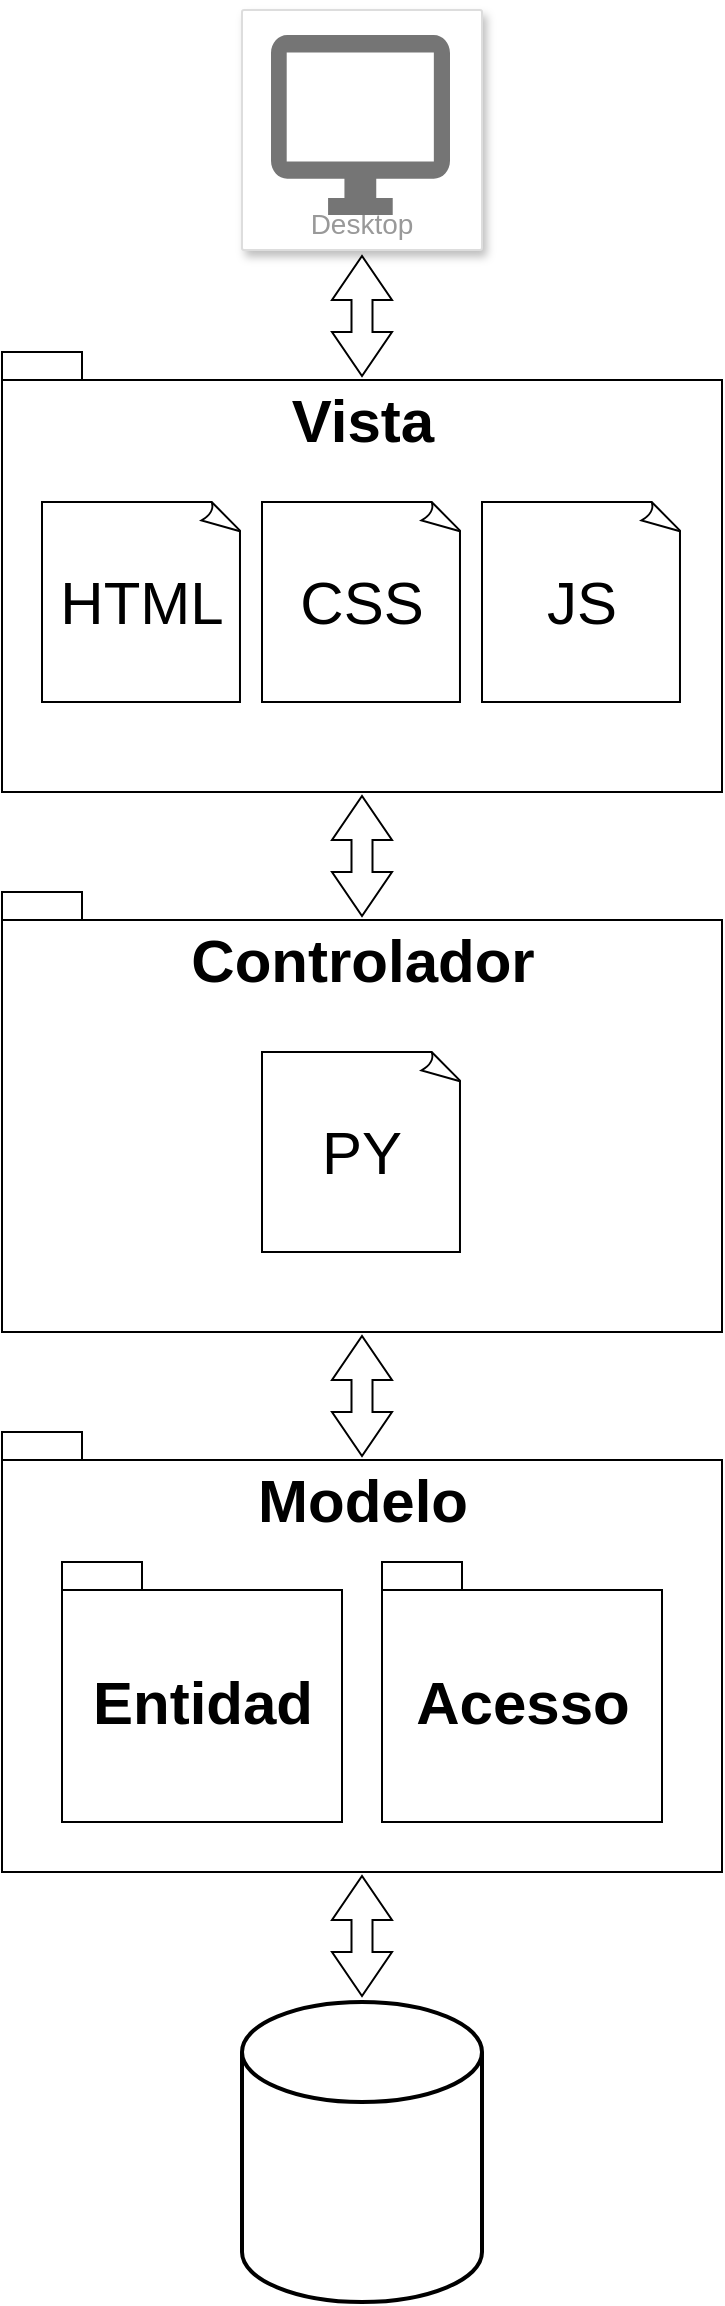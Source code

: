 <mxfile version="20.2.8" type="device" pages="2"><diagram id="1ODiky8oOXQyALTsi6lV" name="MVC"><mxGraphModel dx="942" dy="582" grid="1" gridSize="10" guides="1" tooltips="1" connect="1" arrows="1" fold="1" page="1" pageScale="1" pageWidth="827" pageHeight="1169" math="0" shadow="0"><root><mxCell id="0"/><mxCell id="1" parent="0"/><mxCell id="aVxNvfsXQ5dD_XpQHYoW-1" value="&lt;font style=&quot;font-size: 30px;&quot;&gt;Vista&lt;/font&gt;" style="shape=folder;fontStyle=1;spacingTop=10;tabWidth=40;tabHeight=14;tabPosition=left;html=1;verticalAlign=top;" parent="1" vertex="1"><mxGeometry x="200" y="185" width="360" height="220" as="geometry"/></mxCell><mxCell id="aVxNvfsXQ5dD_XpQHYoW-3" value="Desktop" style="strokeColor=#dddddd;shadow=1;strokeWidth=1;rounded=1;absoluteArcSize=1;arcSize=2;labelPosition=center;verticalLabelPosition=middle;align=center;verticalAlign=bottom;spacingLeft=0;fontColor=#999999;fontSize=14;whiteSpace=wrap;spacingBottom=2;" parent="1" vertex="1"><mxGeometry x="320" y="14" width="120" height="120" as="geometry"/></mxCell><mxCell id="aVxNvfsXQ5dD_XpQHYoW-4" value="" style="sketch=0;dashed=0;connectable=0;html=1;fillColor=#757575;strokeColor=none;shape=mxgraph.gcp2.desktop;part=1;" parent="aVxNvfsXQ5dD_XpQHYoW-3" vertex="1"><mxGeometry x="0.5" width="89.5" height="90" relative="1" as="geometry"><mxPoint x="-45.5" y="12.5" as="offset"/></mxGeometry></mxCell><mxCell id="aVxNvfsXQ5dD_XpQHYoW-5" value="Controlador" style="shape=folder;fontStyle=1;spacingTop=10;tabWidth=40;tabHeight=14;tabPosition=left;html=1;horizontal=1;verticalAlign=top;fontSize=30;" parent="1" vertex="1"><mxGeometry x="200" y="455" width="360" height="220" as="geometry"/></mxCell><UserObject label="Modelo" link="data:page/id,ZQmIOgsKu20kKeS-N8xk" id="aVxNvfsXQ5dD_XpQHYoW-6"><mxCell style="shape=folder;fontStyle=1;spacingTop=10;tabWidth=40;tabHeight=14;tabPosition=left;html=1;verticalAlign=top;fontSize=30;" parent="1" vertex="1"><mxGeometry x="200" y="725" width="360" height="220" as="geometry"/></mxCell></UserObject><mxCell id="aVxNvfsXQ5dD_XpQHYoW-7" value="" style="strokeWidth=2;html=1;shape=mxgraph.flowchart.database;whiteSpace=wrap;" parent="1" vertex="1"><mxGeometry x="320" y="1010" width="120" height="150" as="geometry"/></mxCell><mxCell id="aVxNvfsXQ5dD_XpQHYoW-8" value="" style="html=1;shadow=0;dashed=0;align=center;verticalAlign=middle;shape=mxgraph.arrows2.twoWayArrow;dy=0.65;dx=22;rotation=90;" parent="1" vertex="1"><mxGeometry x="350" y="152" width="60" height="30" as="geometry"/></mxCell><mxCell id="aVxNvfsXQ5dD_XpQHYoW-9" value="" style="html=1;shadow=0;dashed=0;align=center;verticalAlign=middle;shape=mxgraph.arrows2.twoWayArrow;dy=0.65;dx=22;rotation=90;" parent="1" vertex="1"><mxGeometry x="350" y="422" width="60" height="30" as="geometry"/></mxCell><mxCell id="aVxNvfsXQ5dD_XpQHYoW-10" value="" style="html=1;shadow=0;dashed=0;align=center;verticalAlign=middle;shape=mxgraph.arrows2.twoWayArrow;dy=0.65;dx=22;rotation=90;" parent="1" vertex="1"><mxGeometry x="350" y="692" width="60" height="30" as="geometry"/></mxCell><mxCell id="aVxNvfsXQ5dD_XpQHYoW-11" value="" style="html=1;shadow=0;dashed=0;align=center;verticalAlign=middle;shape=mxgraph.arrows2.twoWayArrow;dy=0.65;dx=22;rotation=90;" parent="1" vertex="1"><mxGeometry x="350" y="962" width="60" height="30" as="geometry"/></mxCell><UserObject label="Entidad" link="data:page/id,ZQmIOgsKu20kKeS-N8xk" id="aVxNvfsXQ5dD_XpQHYoW-12"><mxCell style="shape=folder;fontStyle=1;spacingTop=10;tabWidth=40;tabHeight=14;tabPosition=left;html=1;fontSize=30;verticalAlign=middle;" parent="1" vertex="1"><mxGeometry x="230" y="790" width="140" height="130" as="geometry"/></mxCell></UserObject><mxCell id="aVxNvfsXQ5dD_XpQHYoW-13" value="Acesso" style="shape=folder;fontStyle=1;spacingTop=10;tabWidth=40;tabHeight=14;tabPosition=left;html=1;fontSize=30;" parent="1" vertex="1"><mxGeometry x="390" y="790" width="140" height="130" as="geometry"/></mxCell><mxCell id="aVxNvfsXQ5dD_XpQHYoW-14" value="HTML" style="whiteSpace=wrap;html=1;shape=mxgraph.basic.document;fontSize=30;" parent="1" vertex="1"><mxGeometry x="220" y="260" width="100" height="100" as="geometry"/></mxCell><mxCell id="aVxNvfsXQ5dD_XpQHYoW-15" value="CSS" style="whiteSpace=wrap;html=1;shape=mxgraph.basic.document;fontSize=30;" parent="1" vertex="1"><mxGeometry x="330" y="260" width="100" height="100" as="geometry"/></mxCell><mxCell id="aVxNvfsXQ5dD_XpQHYoW-16" value="JS" style="whiteSpace=wrap;html=1;shape=mxgraph.basic.document;fontSize=30;" parent="1" vertex="1"><mxGeometry x="440" y="260" width="100" height="100" as="geometry"/></mxCell><mxCell id="ViVn3gtHiOXWQP1a6J9n-1" value="PY" style="whiteSpace=wrap;html=1;shape=mxgraph.basic.document;fontSize=30;" parent="1" vertex="1"><mxGeometry x="330" y="535" width="100" height="100" as="geometry"/></mxCell></root></mxGraphModel></diagram><diagram id="ZQmIOgsKu20kKeS-N8xk" name="Entidad"><mxGraphModel dx="942" dy="582" grid="1" gridSize="10" guides="1" tooltips="1" connect="1" arrows="1" fold="1" page="1" pageScale="1" pageWidth="827" pageHeight="1169" math="0" shadow="0"><root><mxCell id="0"/><mxCell id="1" parent="0"/><mxCell id="O44qeDZg5T21y-bxiSzC-1" value="Entidad" style="shape=folder;fontStyle=1;spacingTop=10;tabWidth=40;tabHeight=14;tabPosition=left;html=1;fontSize=30;verticalAlign=top;" vertex="1" parent="1"><mxGeometry x="40" y="40" width="760" height="500" as="geometry"/></mxCell><mxCell id="O44qeDZg5T21y-bxiSzC-2" value="Proveedores" style="swimlane;childLayout=stackLayout;horizontal=1;startSize=30;horizontalStack=0;rounded=1;fontSize=14;fontStyle=0;strokeWidth=2;resizeParent=0;resizeLast=1;shadow=0;dashed=0;align=center;verticalAlign=top;" vertex="1" parent="1"><mxGeometry x="160" y="120" width="160" height="120" as="geometry"/></mxCell><mxCell id="O44qeDZg5T21y-bxiSzC-3" value="Id_Proveedores&#10;Nombre&#10;NIT&#10;Telefono&#10;Email" style="align=left;strokeColor=none;fillColor=none;spacingLeft=4;fontSize=12;verticalAlign=top;resizable=0;rotatable=0;part=1;" vertex="1" parent="O44qeDZg5T21y-bxiSzC-2"><mxGeometry y="30" width="160" height="90" as="geometry"/></mxCell><mxCell id="O44qeDZg5T21y-bxiSzC-4" value="Items" style="swimlane;childLayout=stackLayout;horizontal=1;startSize=30;horizontalStack=0;rounded=1;fontSize=14;fontStyle=0;strokeWidth=2;resizeParent=0;resizeLast=1;shadow=0;dashed=0;align=center;verticalAlign=top;" vertex="1" parent="1"><mxGeometry x="520" y="120" width="160" height="130" as="geometry"/></mxCell><mxCell id="O44qeDZg5T21y-bxiSzC-5" value="Id_Items&#10;Descripcion&#10;Cantidad&#10;Valor_Unitario&#10;Id_Proveedor&#10;Id_Personal" style="align=left;strokeColor=none;fillColor=none;spacingLeft=4;fontSize=12;verticalAlign=top;resizable=0;rotatable=0;part=1;" vertex="1" parent="O44qeDZg5T21y-bxiSzC-4"><mxGeometry y="30" width="160" height="100" as="geometry"/></mxCell><mxCell id="O44qeDZg5T21y-bxiSzC-6" value="Personal" style="swimlane;childLayout=stackLayout;horizontal=1;startSize=30;horizontalStack=0;rounded=1;fontSize=14;fontStyle=0;strokeWidth=2;resizeParent=0;resizeLast=1;shadow=0;dashed=0;align=center;verticalAlign=top;" vertex="1" parent="1"><mxGeometry x="160" y="350" width="160" height="160" as="geometry"/></mxCell><mxCell id="O44qeDZg5T21y-bxiSzC-7" value="Id_Personal&#10;Nombres&#10;Apellidos&#10;Documento&#10;Telefono&#10;Email&#10;Rol&#10;Contraseña" style="align=left;strokeColor=none;fillColor=none;spacingLeft=4;fontSize=12;verticalAlign=top;resizable=0;rotatable=0;part=1;" vertex="1" parent="O44qeDZg5T21y-bxiSzC-6"><mxGeometry y="30" width="160" height="130" as="geometry"/></mxCell><mxCell id="O44qeDZg5T21y-bxiSzC-8" value="" style="edgeStyle=entityRelationEdgeStyle;fontSize=12;html=1;endArrow=ERoneToMany;rounded=0;exitX=1;exitY=0.144;exitDx=0;exitDy=0;exitPerimeter=0;entryX=-0.002;entryY=0.699;entryDx=0;entryDy=0;entryPerimeter=0;verticalAlign=top;" edge="1" parent="1" source="O44qeDZg5T21y-bxiSzC-3" target="O44qeDZg5T21y-bxiSzC-5"><mxGeometry width="100" height="100" relative="1" as="geometry"><mxPoint x="370" y="320" as="sourcePoint"/><mxPoint x="470" y="220" as="targetPoint"/></mxGeometry></mxCell><mxCell id="O44qeDZg5T21y-bxiSzC-9" value="" style="edgeStyle=entityRelationEdgeStyle;fontSize=12;html=1;endArrow=ERoneToMany;rounded=0;exitX=1.013;exitY=0.118;exitDx=0;exitDy=0;exitPerimeter=0;entryX=-0.001;entryY=0.832;entryDx=0;entryDy=0;entryPerimeter=0;verticalAlign=top;" edge="1" parent="1" source="O44qeDZg5T21y-bxiSzC-7" target="O44qeDZg5T21y-bxiSzC-5"><mxGeometry width="100" height="100" relative="1" as="geometry"><mxPoint x="420" y="480" as="sourcePoint"/><mxPoint x="520" y="380" as="targetPoint"/></mxGeometry></mxCell></root></mxGraphModel></diagram></mxfile>